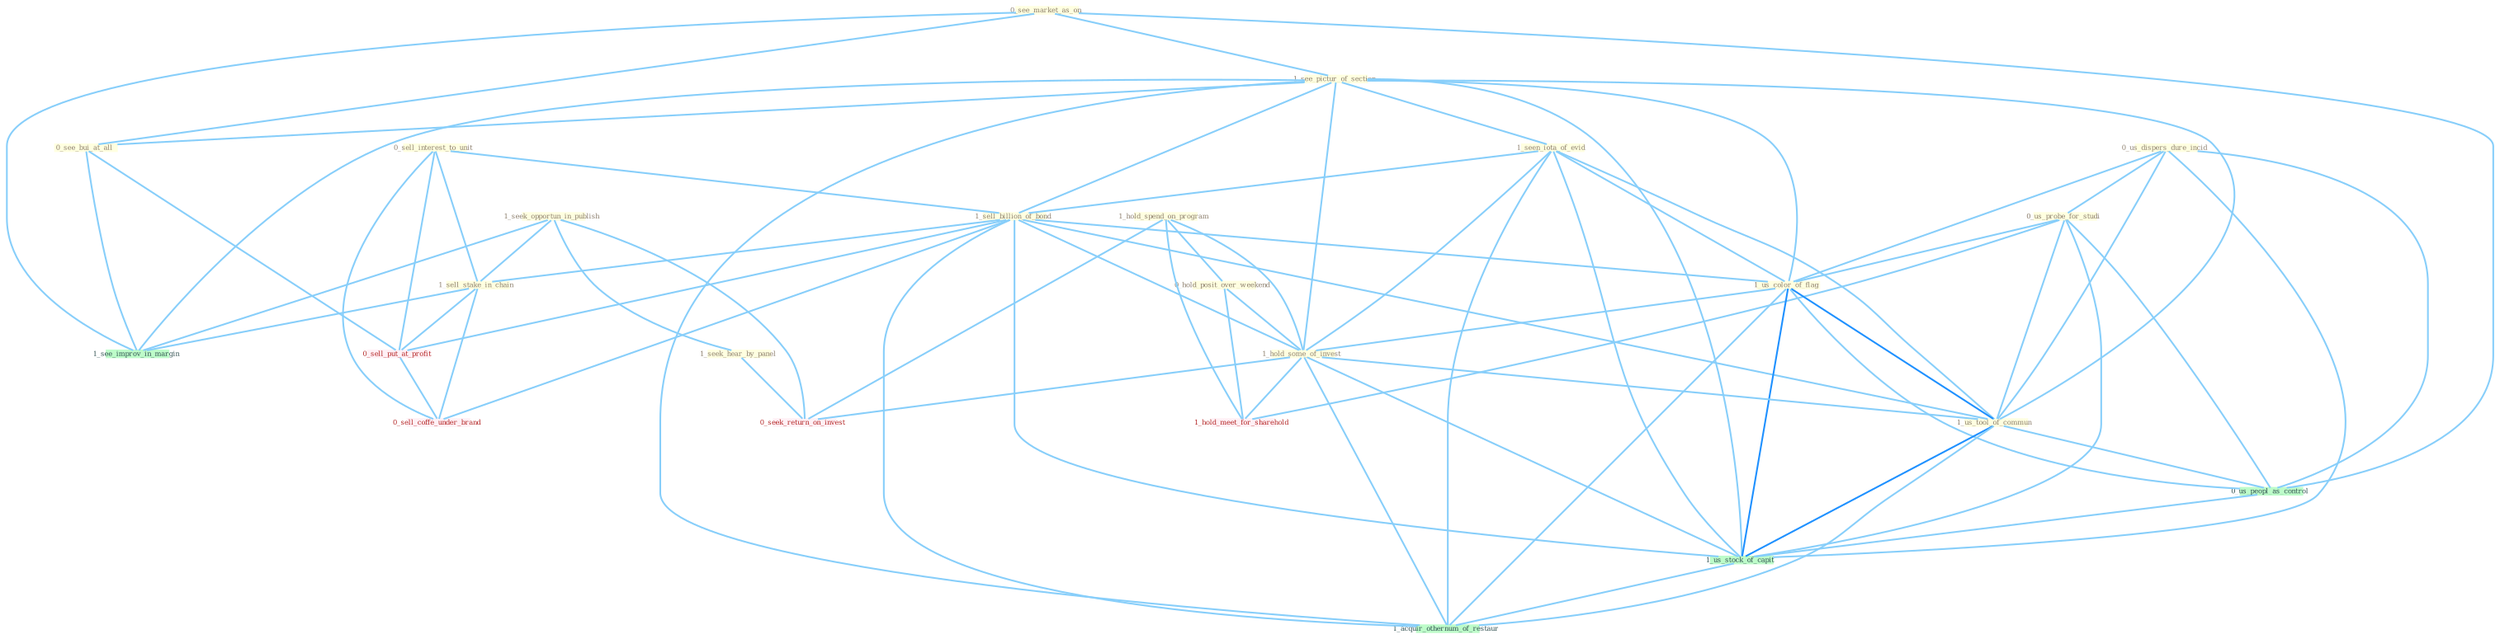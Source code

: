 Graph G{ 
    node
    [shape=polygon,style=filled,width=.5,height=.06,color="#BDFCC9",fixedsize=true,fontsize=4,
    fontcolor="#2f4f4f"];
    {node
    [color="#ffffe0", fontcolor="#8b7d6b"] "1_seek_opportun_in_publish " "0_see_market_as_on " "0_us_dispers_dure_incid " "0_sell_interest_to_unit " "1_see_pictur_of_section " "1_seen_iota_of_evid " "1_hold_spend_on_program " "0_us_probe_for_studi " "1_sell_billion_of_bond " "1_us_color_of_flag " "0_hold_posit_over_weekend " "0_see_bui_at_all " "1_seek_hear_by_panel " "1_hold_some_of_invest " "1_sell_stake_in_chain " "1_us_tool_of_commun "}
{node [color="#fff0f5", fontcolor="#b22222"] "0_sell_put_at_profit " "0_seek_return_on_invest " "0_sell_coffe_under_brand " "1_hold_meet_for_sharehold "}
edge [color="#B0E2FF"];

	"1_seek_opportun_in_publish " -- "1_seek_hear_by_panel " [w="1", color="#87cefa" ];
	"1_seek_opportun_in_publish " -- "1_sell_stake_in_chain " [w="1", color="#87cefa" ];
	"1_seek_opportun_in_publish " -- "0_seek_return_on_invest " [w="1", color="#87cefa" ];
	"1_seek_opportun_in_publish " -- "1_see_improv_in_margin " [w="1", color="#87cefa" ];
	"0_see_market_as_on " -- "1_see_pictur_of_section " [w="1", color="#87cefa" ];
	"0_see_market_as_on " -- "0_see_bui_at_all " [w="1", color="#87cefa" ];
	"0_see_market_as_on " -- "0_us_peopl_as_control " [w="1", color="#87cefa" ];
	"0_see_market_as_on " -- "1_see_improv_in_margin " [w="1", color="#87cefa" ];
	"0_us_dispers_dure_incid " -- "0_us_probe_for_studi " [w="1", color="#87cefa" ];
	"0_us_dispers_dure_incid " -- "1_us_color_of_flag " [w="1", color="#87cefa" ];
	"0_us_dispers_dure_incid " -- "1_us_tool_of_commun " [w="1", color="#87cefa" ];
	"0_us_dispers_dure_incid " -- "0_us_peopl_as_control " [w="1", color="#87cefa" ];
	"0_us_dispers_dure_incid " -- "1_us_stock_of_capit " [w="1", color="#87cefa" ];
	"0_sell_interest_to_unit " -- "1_sell_billion_of_bond " [w="1", color="#87cefa" ];
	"0_sell_interest_to_unit " -- "1_sell_stake_in_chain " [w="1", color="#87cefa" ];
	"0_sell_interest_to_unit " -- "0_sell_put_at_profit " [w="1", color="#87cefa" ];
	"0_sell_interest_to_unit " -- "0_sell_coffe_under_brand " [w="1", color="#87cefa" ];
	"1_see_pictur_of_section " -- "1_seen_iota_of_evid " [w="1", color="#87cefa" ];
	"1_see_pictur_of_section " -- "1_sell_billion_of_bond " [w="1", color="#87cefa" ];
	"1_see_pictur_of_section " -- "1_us_color_of_flag " [w="1", color="#87cefa" ];
	"1_see_pictur_of_section " -- "0_see_bui_at_all " [w="1", color="#87cefa" ];
	"1_see_pictur_of_section " -- "1_hold_some_of_invest " [w="1", color="#87cefa" ];
	"1_see_pictur_of_section " -- "1_us_tool_of_commun " [w="1", color="#87cefa" ];
	"1_see_pictur_of_section " -- "1_us_stock_of_capit " [w="1", color="#87cefa" ];
	"1_see_pictur_of_section " -- "1_see_improv_in_margin " [w="1", color="#87cefa" ];
	"1_see_pictur_of_section " -- "1_acquir_othernum_of_restaur " [w="1", color="#87cefa" ];
	"1_seen_iota_of_evid " -- "1_sell_billion_of_bond " [w="1", color="#87cefa" ];
	"1_seen_iota_of_evid " -- "1_us_color_of_flag " [w="1", color="#87cefa" ];
	"1_seen_iota_of_evid " -- "1_hold_some_of_invest " [w="1", color="#87cefa" ];
	"1_seen_iota_of_evid " -- "1_us_tool_of_commun " [w="1", color="#87cefa" ];
	"1_seen_iota_of_evid " -- "1_us_stock_of_capit " [w="1", color="#87cefa" ];
	"1_seen_iota_of_evid " -- "1_acquir_othernum_of_restaur " [w="1", color="#87cefa" ];
	"1_hold_spend_on_program " -- "0_hold_posit_over_weekend " [w="1", color="#87cefa" ];
	"1_hold_spend_on_program " -- "1_hold_some_of_invest " [w="1", color="#87cefa" ];
	"1_hold_spend_on_program " -- "0_seek_return_on_invest " [w="1", color="#87cefa" ];
	"1_hold_spend_on_program " -- "1_hold_meet_for_sharehold " [w="1", color="#87cefa" ];
	"0_us_probe_for_studi " -- "1_us_color_of_flag " [w="1", color="#87cefa" ];
	"0_us_probe_for_studi " -- "1_us_tool_of_commun " [w="1", color="#87cefa" ];
	"0_us_probe_for_studi " -- "0_us_peopl_as_control " [w="1", color="#87cefa" ];
	"0_us_probe_for_studi " -- "1_us_stock_of_capit " [w="1", color="#87cefa" ];
	"0_us_probe_for_studi " -- "1_hold_meet_for_sharehold " [w="1", color="#87cefa" ];
	"1_sell_billion_of_bond " -- "1_us_color_of_flag " [w="1", color="#87cefa" ];
	"1_sell_billion_of_bond " -- "1_hold_some_of_invest " [w="1", color="#87cefa" ];
	"1_sell_billion_of_bond " -- "1_sell_stake_in_chain " [w="1", color="#87cefa" ];
	"1_sell_billion_of_bond " -- "1_us_tool_of_commun " [w="1", color="#87cefa" ];
	"1_sell_billion_of_bond " -- "0_sell_put_at_profit " [w="1", color="#87cefa" ];
	"1_sell_billion_of_bond " -- "1_us_stock_of_capit " [w="1", color="#87cefa" ];
	"1_sell_billion_of_bond " -- "0_sell_coffe_under_brand " [w="1", color="#87cefa" ];
	"1_sell_billion_of_bond " -- "1_acquir_othernum_of_restaur " [w="1", color="#87cefa" ];
	"1_us_color_of_flag " -- "1_hold_some_of_invest " [w="1", color="#87cefa" ];
	"1_us_color_of_flag " -- "1_us_tool_of_commun " [w="2", color="#1e90ff" , len=0.8];
	"1_us_color_of_flag " -- "0_us_peopl_as_control " [w="1", color="#87cefa" ];
	"1_us_color_of_flag " -- "1_us_stock_of_capit " [w="2", color="#1e90ff" , len=0.8];
	"1_us_color_of_flag " -- "1_acquir_othernum_of_restaur " [w="1", color="#87cefa" ];
	"0_hold_posit_over_weekend " -- "1_hold_some_of_invest " [w="1", color="#87cefa" ];
	"0_hold_posit_over_weekend " -- "1_hold_meet_for_sharehold " [w="1", color="#87cefa" ];
	"0_see_bui_at_all " -- "0_sell_put_at_profit " [w="1", color="#87cefa" ];
	"0_see_bui_at_all " -- "1_see_improv_in_margin " [w="1", color="#87cefa" ];
	"1_seek_hear_by_panel " -- "0_seek_return_on_invest " [w="1", color="#87cefa" ];
	"1_hold_some_of_invest " -- "1_us_tool_of_commun " [w="1", color="#87cefa" ];
	"1_hold_some_of_invest " -- "0_seek_return_on_invest " [w="1", color="#87cefa" ];
	"1_hold_some_of_invest " -- "1_us_stock_of_capit " [w="1", color="#87cefa" ];
	"1_hold_some_of_invest " -- "1_hold_meet_for_sharehold " [w="1", color="#87cefa" ];
	"1_hold_some_of_invest " -- "1_acquir_othernum_of_restaur " [w="1", color="#87cefa" ];
	"1_sell_stake_in_chain " -- "0_sell_put_at_profit " [w="1", color="#87cefa" ];
	"1_sell_stake_in_chain " -- "1_see_improv_in_margin " [w="1", color="#87cefa" ];
	"1_sell_stake_in_chain " -- "0_sell_coffe_under_brand " [w="1", color="#87cefa" ];
	"1_us_tool_of_commun " -- "0_us_peopl_as_control " [w="1", color="#87cefa" ];
	"1_us_tool_of_commun " -- "1_us_stock_of_capit " [w="2", color="#1e90ff" , len=0.8];
	"1_us_tool_of_commun " -- "1_acquir_othernum_of_restaur " [w="1", color="#87cefa" ];
	"0_us_peopl_as_control " -- "1_us_stock_of_capit " [w="1", color="#87cefa" ];
	"0_sell_put_at_profit " -- "0_sell_coffe_under_brand " [w="1", color="#87cefa" ];
	"1_us_stock_of_capit " -- "1_acquir_othernum_of_restaur " [w="1", color="#87cefa" ];
}